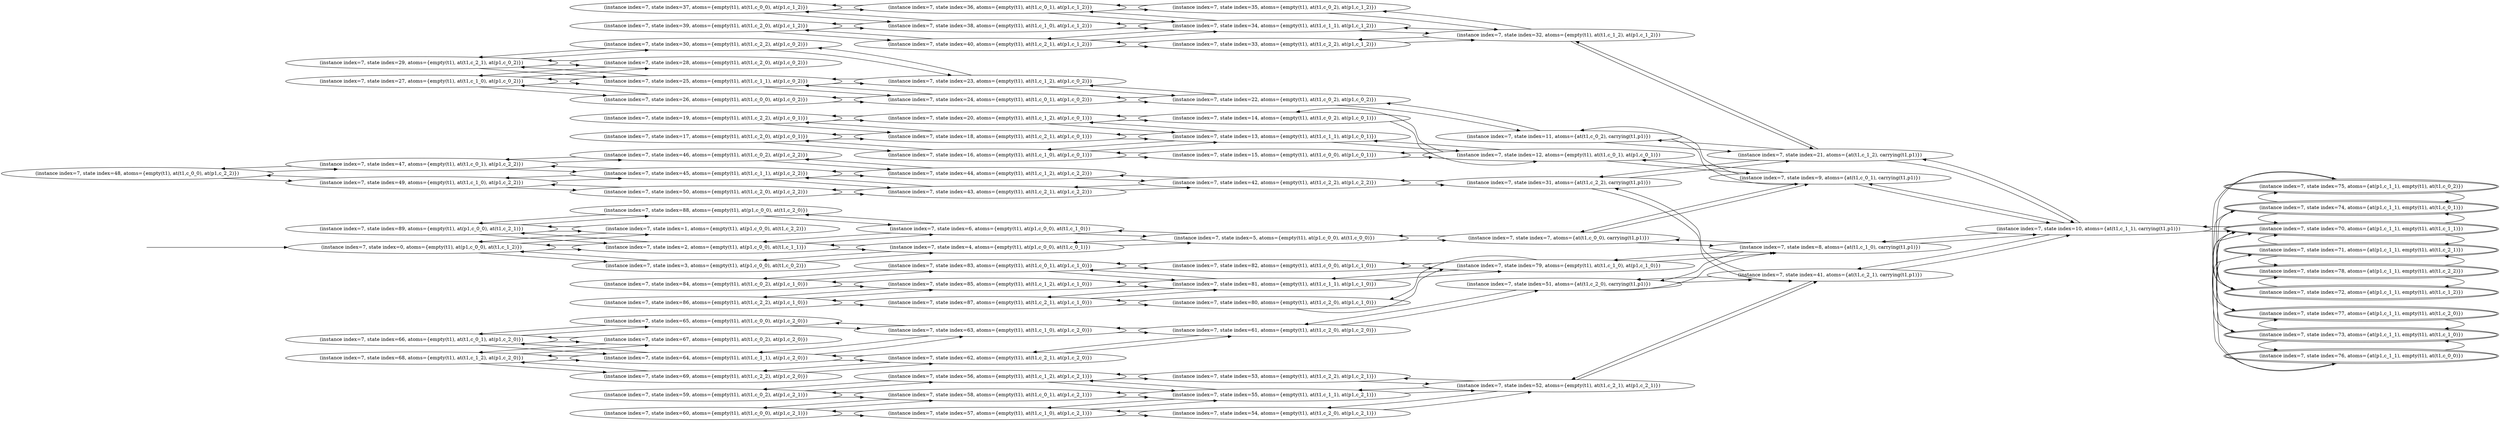 digraph {
rankdir="LR"
s48[label="(instance index=7, state index=48, atoms={empty(t1), at(t1,c_0_0), at(p1,c_2_2)})"]
s67[label="(instance index=7, state index=67, atoms={empty(t1), at(t1,c_0_2), at(p1,c_2_0)})"]
s28[label="(instance index=7, state index=28, atoms={empty(t1), at(t1,c_2_0), at(p1,c_0_2)})"]
s1[label="(instance index=7, state index=1, atoms={empty(t1), at(p1,c_0_0), at(t1,c_2_2)})"]
s49[label="(instance index=7, state index=49, atoms={empty(t1), at(t1,c_1_0), at(p1,c_2_2)})"]
s47[label="(instance index=7, state index=47, atoms={empty(t1), at(t1,c_0_1), at(p1,c_2_2)})"]
s68[label="(instance index=7, state index=68, atoms={empty(t1), at(t1,c_1_2), at(p1,c_2_0)})"]
s66[label="(instance index=7, state index=66, atoms={empty(t1), at(t1,c_0_1), at(p1,c_2_0)})"]
s29[label="(instance index=7, state index=29, atoms={empty(t1), at(t1,c_2_1), at(p1,c_0_2)})"]
s27[label="(instance index=7, state index=27, atoms={empty(t1), at(t1,c_1_0), at(p1,c_0_2)})"]
s89[label="(instance index=7, state index=89, atoms={empty(t1), at(p1,c_0_0), at(t1,c_2_1)})"]
s0[label="(instance index=7, state index=0, atoms={empty(t1), at(p1,c_0_0), at(t1,c_1_2)})"]
s60[label="(instance index=7, state index=60, atoms={empty(t1), at(t1,c_0_0), at(p1,c_2_1)})"]
s59[label="(instance index=7, state index=59, atoms={empty(t1), at(t1,c_0_2), at(p1,c_2_1)})"]
s37[label="(instance index=7, state index=37, atoms={empty(t1), at(t1,c_0_0), at(p1,c_1_2)})"]
s39[label="(instance index=7, state index=39, atoms={empty(t1), at(t1,c_2_0), at(p1,c_1_2)})"]
s46[label="(instance index=7, state index=46, atoms={empty(t1), at(t1,c_0_2), at(p1,c_2_2)})"]
s50[label="(instance index=7, state index=50, atoms={empty(t1), at(t1,c_2_0), at(p1,c_2_2)})"]
s45[label="(instance index=7, state index=45, atoms={empty(t1), at(t1,c_1_1), at(p1,c_2_2)})"]
s84[label="(instance index=7, state index=84, atoms={empty(t1), at(t1,c_0_2), at(p1,c_1_0)})"]
s86[label="(instance index=7, state index=86, atoms={empty(t1), at(t1,c_2_2), at(p1,c_1_0)})"]
s65[label="(instance index=7, state index=65, atoms={empty(t1), at(t1,c_0_0), at(p1,c_2_0)})"]
s69[label="(instance index=7, state index=69, atoms={empty(t1), at(t1,c_2_2), at(p1,c_2_0)})"]
s64[label="(instance index=7, state index=64, atoms={empty(t1), at(t1,c_1_1), at(p1,c_2_0)})"]
s19[label="(instance index=7, state index=19, atoms={empty(t1), at(t1,c_2_2), at(p1,c_0_1)})"]
s17[label="(instance index=7, state index=17, atoms={empty(t1), at(t1,c_2_0), at(p1,c_0_1)})"]
s26[label="(instance index=7, state index=26, atoms={empty(t1), at(t1,c_0_0), at(p1,c_0_2)})"]
s30[label="(instance index=7, state index=30, atoms={empty(t1), at(t1,c_2_2), at(p1,c_0_2)})"]
s25[label="(instance index=7, state index=25, atoms={empty(t1), at(t1,c_1_1), at(p1,c_0_2)})"]
s88[label="(instance index=7, state index=88, atoms={empty(t1), at(p1,c_0_0), at(t1,c_2_0)})"]
s3[label="(instance index=7, state index=3, atoms={empty(t1), at(p1,c_0_0), at(t1,c_0_2)})"]
s2[label="(instance index=7, state index=2, atoms={empty(t1), at(p1,c_0_0), at(t1,c_1_1)})"]
s18[label="(instance index=7, state index=18, atoms={empty(t1), at(t1,c_2_1), at(p1,c_0_1)})"]
s16[label="(instance index=7, state index=16, atoms={empty(t1), at(t1,c_1_0), at(p1,c_0_1)})"]
s20[label="(instance index=7, state index=20, atoms={empty(t1), at(t1,c_1_2), at(p1,c_0_1)})"]
s23[label="(instance index=7, state index=23, atoms={empty(t1), at(t1,c_1_2), at(p1,c_0_2)})"]
s4[label="(instance index=7, state index=4, atoms={empty(t1), at(p1,c_0_0), at(t1,c_0_1)})"]
s63[label="(instance index=7, state index=63, atoms={empty(t1), at(t1,c_1_0), at(p1,c_2_0)})"]
s6[label="(instance index=7, state index=6, atoms={empty(t1), at(p1,c_0_0), at(t1,c_1_0)})"]
s24[label="(instance index=7, state index=24, atoms={empty(t1), at(t1,c_0_1), at(p1,c_0_2)})"]
s83[label="(instance index=7, state index=83, atoms={empty(t1), at(t1,c_0_1), at(p1,c_1_0)})"]
s62[label="(instance index=7, state index=62, atoms={empty(t1), at(t1,c_2_1), at(p1,c_2_0)})"]
s87[label="(instance index=7, state index=87, atoms={empty(t1), at(t1,c_2_1), at(p1,c_1_0)})"]
s85[label="(instance index=7, state index=85, atoms={empty(t1), at(t1,c_1_2), at(p1,c_1_0)})"]
s43[label="(instance index=7, state index=43, atoms={empty(t1), at(t1,c_2_1), at(p1,c_2_2)})"]
s44[label="(instance index=7, state index=44, atoms={empty(t1), at(t1,c_1_2), at(p1,c_2_2)})"]
s40[label="(instance index=7, state index=40, atoms={empty(t1), at(t1,c_2_1), at(p1,c_1_2)})"]
s36[label="(instance index=7, state index=36, atoms={empty(t1), at(t1,c_0_1), at(p1,c_1_2)})"]
s38[label="(instance index=7, state index=38, atoms={empty(t1), at(t1,c_1_0), at(p1,c_1_2)})"]
s56[label="(instance index=7, state index=56, atoms={empty(t1), at(t1,c_1_2), at(p1,c_2_1)})"]
s57[label="(instance index=7, state index=57, atoms={empty(t1), at(t1,c_1_0), at(p1,c_2_1)})"]
s58[label="(instance index=7, state index=58, atoms={empty(t1), at(t1,c_0_1), at(p1,c_2_1)})"]
s5[label="(instance index=7, state index=5, atoms={empty(t1), at(p1,c_0_0), at(t1,c_0_0)})"]
s61[label="(instance index=7, state index=61, atoms={empty(t1), at(t1,c_2_0), at(p1,c_2_0)})"]
s80[label="(instance index=7, state index=80, atoms={empty(t1), at(t1,c_2_0), at(p1,c_1_0)})"]
s22[label="(instance index=7, state index=22, atoms={empty(t1), at(t1,c_0_2), at(p1,c_0_2)})"]
s81[label="(instance index=7, state index=81, atoms={empty(t1), at(t1,c_1_1), at(p1,c_1_0)})"]
s15[label="(instance index=7, state index=15, atoms={empty(t1), at(t1,c_0_0), at(p1,c_0_1)})"]
s14[label="(instance index=7, state index=14, atoms={empty(t1), at(t1,c_0_2), at(p1,c_0_1)})"]
s13[label="(instance index=7, state index=13, atoms={empty(t1), at(t1,c_1_1), at(p1,c_0_1)})"]
s82[label="(instance index=7, state index=82, atoms={empty(t1), at(t1,c_0_0), at(p1,c_1_0)})"]
s42[label="(instance index=7, state index=42, atoms={empty(t1), at(t1,c_2_2), at(p1,c_2_2)})"]
s33[label="(instance index=7, state index=33, atoms={empty(t1), at(t1,c_2_2), at(p1,c_1_2)})"]
s34[label="(instance index=7, state index=34, atoms={empty(t1), at(t1,c_1_1), at(p1,c_1_2)})"]
s35[label="(instance index=7, state index=35, atoms={empty(t1), at(t1,c_0_2), at(p1,c_1_2)})"]
s53[label="(instance index=7, state index=53, atoms={empty(t1), at(t1,c_2_2), at(p1,c_2_1)})"]
s54[label="(instance index=7, state index=54, atoms={empty(t1), at(t1,c_2_0), at(p1,c_2_1)})"]
s55[label="(instance index=7, state index=55, atoms={empty(t1), at(t1,c_1_1), at(p1,c_2_1)})"]
s52[label="(instance index=7, state index=52, atoms={empty(t1), at(t1,c_2_1), at(p1,c_2_1)})"]
s32[label="(instance index=7, state index=32, atoms={empty(t1), at(t1,c_1_2), at(p1,c_1_2)})"]
s31[label="(instance index=7, state index=31, atoms={at(t1,c_2_2), carrying(t1,p1)})"]
s51[label="(instance index=7, state index=51, atoms={at(t1,c_2_0), carrying(t1,p1)})"]
s11[label="(instance index=7, state index=11, atoms={at(t1,c_0_2), carrying(t1,p1)})"]
s7[label="(instance index=7, state index=7, atoms={at(t1,c_0_0), carrying(t1,p1)})"]
s79[label="(instance index=7, state index=79, atoms={empty(t1), at(t1,c_1_0), at(p1,c_1_0)})"]
s12[label="(instance index=7, state index=12, atoms={empty(t1), at(t1,c_0_1), at(p1,c_0_1)})"]
s21[label="(instance index=7, state index=21, atoms={at(t1,c_1_2), carrying(t1,p1)})"]
s9[label="(instance index=7, state index=9, atoms={at(t1,c_0_1), carrying(t1,p1)})"]
s8[label="(instance index=7, state index=8, atoms={at(t1,c_1_0), carrying(t1,p1)})"]
s41[label="(instance index=7, state index=41, atoms={at(t1,c_2_1), carrying(t1,p1)})"]
s10[label="(instance index=7, state index=10, atoms={at(t1,c_1_1), carrying(t1,p1)})"]
s70[peripheries=2,label="(instance index=7, state index=70, atoms={at(p1,c_1_1), empty(t1), at(t1,c_1_1)})"]
s78[peripheries=2,label="(instance index=7, state index=78, atoms={at(p1,c_1_1), empty(t1), at(t1,c_2_2)})"]
s77[peripheries=2,label="(instance index=7, state index=77, atoms={at(p1,c_1_1), empty(t1), at(t1,c_2_0)})"]
s76[peripheries=2,label="(instance index=7, state index=76, atoms={at(p1,c_1_1), empty(t1), at(t1,c_0_0)})"]
s75[peripheries=2,label="(instance index=7, state index=75, atoms={at(p1,c_1_1), empty(t1), at(t1,c_0_2)})"]
s74[peripheries=2,label="(instance index=7, state index=74, atoms={at(p1,c_1_1), empty(t1), at(t1,c_0_1)})"]
s73[peripheries=2,label="(instance index=7, state index=73, atoms={at(p1,c_1_1), empty(t1), at(t1,c_1_0)})"]
s72[peripheries=2,label="(instance index=7, state index=72, atoms={at(p1,c_1_1), empty(t1), at(t1,c_1_2)})"]
s71[peripheries=2,label="(instance index=7, state index=71, atoms={at(p1,c_1_1), empty(t1), at(t1,c_2_1)})"]
Dangling [ label = "", style = invis ]
{ rank = same; Dangling }
Dangling -> s0
{ rank = same; s0}
{ rank = same; s49,s47,s68,s66,s29,s27,s89,s0}
{ rank = same; s60,s59,s37,s39,s46,s50,s45,s84,s86,s65,s69,s64,s19,s17,s26,s30,s25,s88,s3,s2}
{ rank = same; s18,s16,s20,s23,s4,s63,s6,s24,s83,s62,s87,s85,s43,s44,s40,s36,s38,s56,s57,s58}
{ rank = same; s5,s61,s80,s22,s81,s15,s14,s13,s82,s42,s33,s34,s35,s53,s54,s55}
{ rank = same; s52,s32,s31,s51,s11,s7,s79,s12}
{ rank = same; s21,s9,s8,s41}
{ rank = same; s10}
{ rank = same; s70,s78,s77,s76,s75,s74,s73,s72,s71}
{
s48->s47
s48->s49
s67->s68
s67->s66
s28->s29
s28->s27
s1->s89
s1->s0
}
{
s49->s50
s49->s45
s49->s48
s47->s46
s47->s45
s47->s48
s68->s69
s68->s67
s68->s64
s66->s65
s66->s67
s66->s64
s29->s30
s29->s28
s29->s25
s27->s26
s27->s28
s27->s25
s89->s2
s89->s1
s89->s88
s0->s3
s0->s2
s0->s1
}
{
s60->s58
s60->s57
s59->s58
s59->s56
s37->s38
s37->s36
s39->s38
s39->s40
s46->s47
s46->s44
s50->s43
s50->s49
s45->s47
s45->s43
s45->s44
s45->s49
s84->s85
s84->s83
s86->s87
s86->s85
s65->s63
s65->s66
s69->s62
s69->s68
s64->s62
s64->s63
s64->s68
s64->s66
s19->s20
s19->s18
s17->s18
s17->s16
s26->s27
s26->s24
s30->s23
s30->s29
s25->s23
s25->s27
s25->s29
s25->s24
s88->s6
s88->s89
s3->s4
s3->s0
s2->s6
s2->s4
s2->s89
s2->s0
}
{
s18->s13
s18->s19
s18->s17
s16->s15
s16->s13
s16->s17
s20->s14
s20->s13
s20->s19
s23->s30
s23->s22
s23->s25
s4->s3
s4->s5
s4->s2
s63->s65
s63->s61
s63->s64
s6->s5
s6->s2
s6->s88
s24->s26
s24->s22
s24->s25
s83->s82
s83->s84
s83->s81
s62->s69
s62->s61
s62->s64
s87->s81
s87->s86
s87->s80
s85->s86
s85->s84
s85->s81
s43->s50
s43->s45
s43->s42
s44->s46
s44->s45
s44->s42
s40->s34
s40->s39
s40->s33
s36->s35
s36->s37
s36->s34
s38->s39
s38->s37
s38->s34
s56->s55
s56->s53
s56->s59
s57->s55
s57->s54
s57->s60
s58->s55
s58->s60
s58->s59
}
{
s5->s6
s5->s7
s5->s4
s61->s62
s61->s63
s61->s51
s80->s79
s80->s87
s22->s23
s22->s11
s22->s24
s81->s79
s81->s87
s81->s85
s81->s83
s15->s12
s15->s16
s14->s12
s14->s20
s13->s12
s13->s20
s13->s18
s13->s16
s82->s79
s82->s83
s42->s44
s42->s31
s42->s43
s33->s40
s33->s32
s34->s38
s34->s36
s34->s40
s34->s32
s35->s36
s35->s32
s53->s52
s53->s56
s54->s52
s54->s57
s55->s58
s55->s52
s55->s57
s55->s56
}
{
s52->s55
s52->s54
s52->s53
s52->s41
s32->s21
s32->s35
s32->s34
s32->s33
s31->s21
s31->s42
s31->s41
s51->s61
s51->s41
s51->s8
s11->s22
s11->s21
s11->s9
s7->s9
s7->s5
s7->s8
s79->s8
s79->s82
s79->s81
s79->s80
s12->s15
s12->s13
s12->s14
s12->s9
}
{
s21->s31
s21->s11
s21->s10
s21->s32
s9->s7
s9->s12
s9->s11
s9->s10
s8->s79
s8->s7
s8->s51
s8->s10
s41->s52
s41->s31
s41->s51
s41->s10
}
{
s10->s9
s10->s21
s10->s41
s10->s8
s10->s70
}
{
s70->s10
s70->s74
s70->s73
s70->s72
s70->s71
s78->s71
s78->s72
s77->s71
s77->s73
s76->s74
s76->s73
s75->s74
s75->s72
s74->s70
s74->s76
s74->s75
s73->s77
s73->s70
s73->s76
s72->s78
s72->s75
s72->s70
s71->s78
s71->s77
s71->s70
}
}
